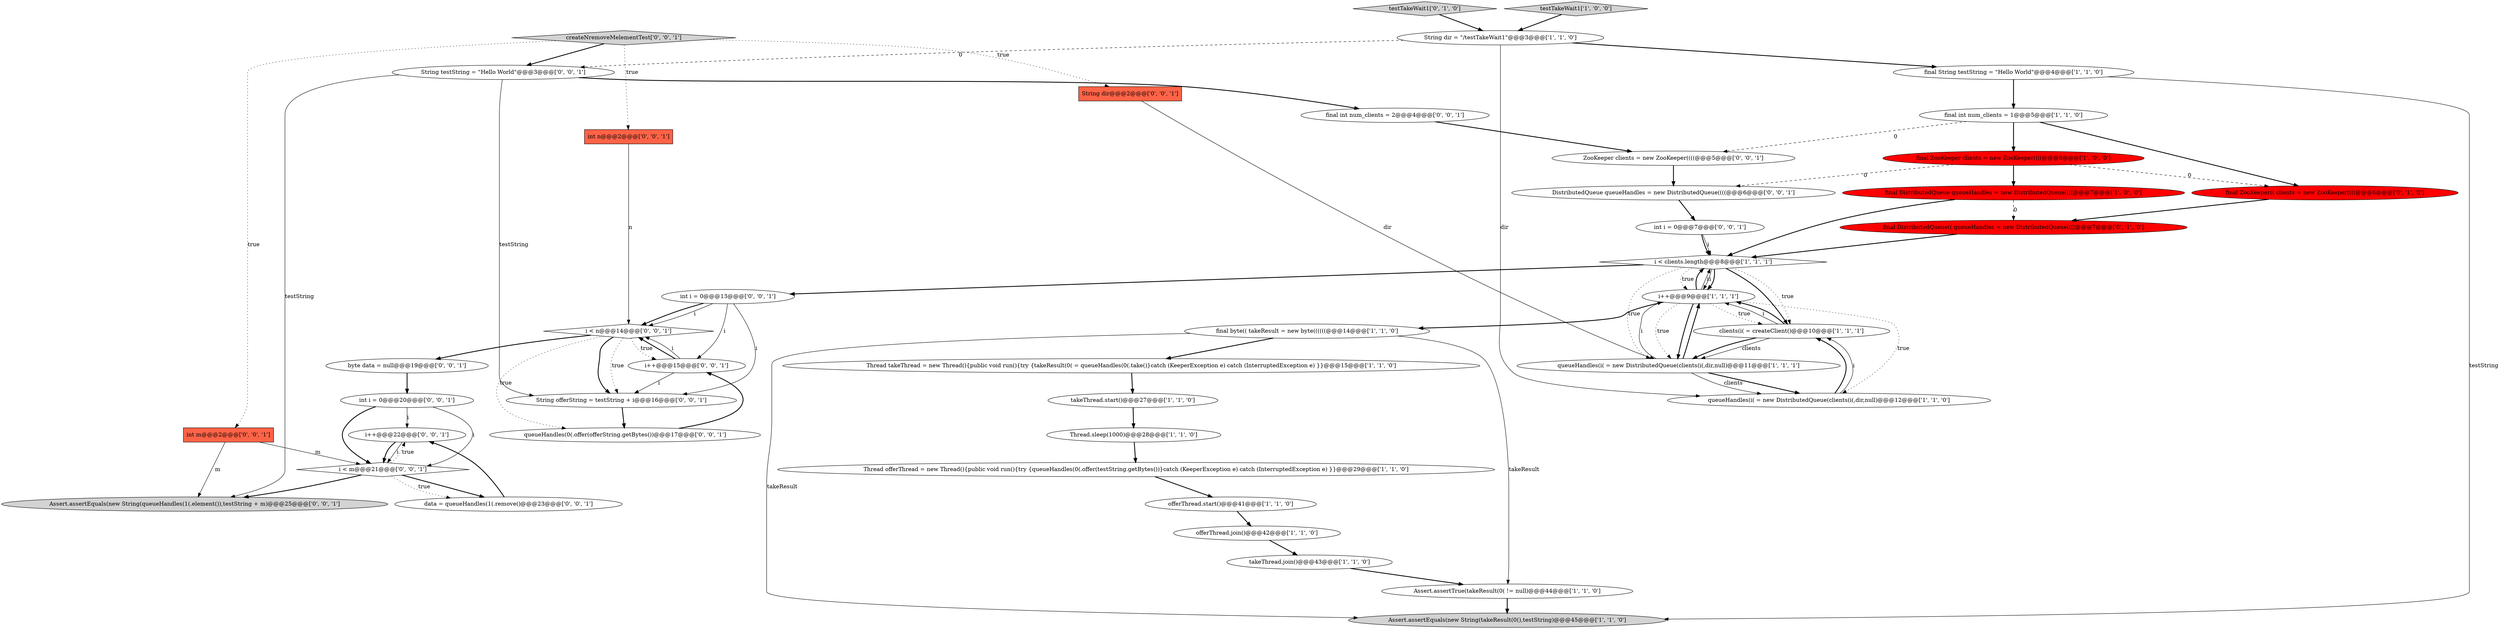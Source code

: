 digraph {
9 [style = filled, label = "String dir = \"/testTakeWait1\"@@@3@@@['1', '1', '0']", fillcolor = white, shape = ellipse image = "AAA0AAABBB1BBB"];
0 [style = filled, label = "takeThread.join()@@@43@@@['1', '1', '0']", fillcolor = white, shape = ellipse image = "AAA0AAABBB1BBB"];
31 [style = filled, label = "i < n@@@14@@@['0', '0', '1']", fillcolor = white, shape = diamond image = "AAA0AAABBB3BBB"];
11 [style = filled, label = "final String testString = \"Hello World\"@@@4@@@['1', '1', '0']", fillcolor = white, shape = ellipse image = "AAA0AAABBB1BBB"];
16 [style = filled, label = "Assert.assertTrue(takeResult(0( != null)@@@44@@@['1', '1', '0']", fillcolor = white, shape = ellipse image = "AAA0AAABBB1BBB"];
2 [style = filled, label = "i++@@@9@@@['1', '1', '1']", fillcolor = white, shape = ellipse image = "AAA0AAABBB1BBB"];
37 [style = filled, label = "i++@@@15@@@['0', '0', '1']", fillcolor = white, shape = ellipse image = "AAA0AAABBB3BBB"];
40 [style = filled, label = "queueHandles(0(.offer(offerString.getBytes())@@@17@@@['0', '0', '1']", fillcolor = white, shape = ellipse image = "AAA0AAABBB3BBB"];
22 [style = filled, label = "testTakeWait1['0', '1', '0']", fillcolor = lightgray, shape = diamond image = "AAA0AAABBB2BBB"];
25 [style = filled, label = "i++@@@22@@@['0', '0', '1']", fillcolor = white, shape = ellipse image = "AAA0AAABBB3BBB"];
27 [style = filled, label = "final int num_clients = 2@@@4@@@['0', '0', '1']", fillcolor = white, shape = ellipse image = "AAA0AAABBB3BBB"];
26 [style = filled, label = "createNremoveMelementTest['0', '0', '1']", fillcolor = lightgray, shape = diamond image = "AAA0AAABBB3BBB"];
34 [style = filled, label = "byte data = null@@@19@@@['0', '0', '1']", fillcolor = white, shape = ellipse image = "AAA0AAABBB3BBB"];
38 [style = filled, label = "int i = 0@@@20@@@['0', '0', '1']", fillcolor = white, shape = ellipse image = "AAA0AAABBB3BBB"];
29 [style = filled, label = "String offerString = testString + i@@@16@@@['0', '0', '1']", fillcolor = white, shape = ellipse image = "AAA0AAABBB3BBB"];
43 [style = filled, label = "int i = 0@@@13@@@['0', '0', '1']", fillcolor = white, shape = ellipse image = "AAA0AAABBB3BBB"];
8 [style = filled, label = "Thread takeThread = new Thread(){public void run(){try {takeResult(0( = queueHandles(0(.take()}catch (KeeperException e) catch (InterruptedException e) }}@@@15@@@['1', '1', '0']", fillcolor = white, shape = ellipse image = "AAA0AAABBB1BBB"];
13 [style = filled, label = "Thread.sleep(1000)@@@28@@@['1', '1', '0']", fillcolor = white, shape = ellipse image = "AAA0AAABBB1BBB"];
15 [style = filled, label = "final byte(( takeResult = new byte((((((@@@14@@@['1', '1', '0']", fillcolor = white, shape = ellipse image = "AAA0AAABBB1BBB"];
36 [style = filled, label = "String dir@@@2@@@['0', '0', '1']", fillcolor = tomato, shape = box image = "AAA0AAABBB3BBB"];
3 [style = filled, label = "clients(i( = createClient()@@@10@@@['1', '1', '1']", fillcolor = white, shape = ellipse image = "AAA0AAABBB1BBB"];
21 [style = filled, label = "final DistributedQueue(( queueHandles = new DistributedQueue((((@@@7@@@['0', '1', '0']", fillcolor = red, shape = ellipse image = "AAA1AAABBB2BBB"];
41 [style = filled, label = "i < m@@@21@@@['0', '0', '1']", fillcolor = white, shape = diamond image = "AAA0AAABBB3BBB"];
35 [style = filled, label = "data = queueHandles(1(.remove()@@@23@@@['0', '0', '1']", fillcolor = white, shape = ellipse image = "AAA0AAABBB3BBB"];
12 [style = filled, label = "final int num_clients = 1@@@5@@@['1', '1', '0']", fillcolor = white, shape = ellipse image = "AAA0AAABBB1BBB"];
10 [style = filled, label = "offerThread.join()@@@42@@@['1', '1', '0']", fillcolor = white, shape = ellipse image = "AAA0AAABBB1BBB"];
6 [style = filled, label = "offerThread.start()@@@41@@@['1', '1', '0']", fillcolor = white, shape = ellipse image = "AAA0AAABBB1BBB"];
23 [style = filled, label = "final ZooKeeper(( clients = new ZooKeeper((((@@@6@@@['0', '1', '0']", fillcolor = red, shape = ellipse image = "AAA1AAABBB2BBB"];
18 [style = filled, label = "Assert.assertEquals(new String(takeResult(0(),testString)@@@45@@@['1', '1', '0']", fillcolor = lightgray, shape = ellipse image = "AAA0AAABBB1BBB"];
4 [style = filled, label = "takeThread.start()@@@27@@@['1', '1', '0']", fillcolor = white, shape = ellipse image = "AAA0AAABBB1BBB"];
39 [style = filled, label = "Assert.assertEquals(new String(queueHandles(1(.element()),testString + m)@@@25@@@['0', '0', '1']", fillcolor = lightgray, shape = ellipse image = "AAA0AAABBB3BBB"];
1 [style = filled, label = "final ZooKeeper clients = new ZooKeeper((((@@@6@@@['1', '0', '0']", fillcolor = red, shape = ellipse image = "AAA1AAABBB1BBB"];
19 [style = filled, label = "testTakeWait1['1', '0', '0']", fillcolor = lightgray, shape = diamond image = "AAA0AAABBB1BBB"];
5 [style = filled, label = "Thread offerThread = new Thread(){public void run(){try {queueHandles(0(.offer(testString.getBytes())}catch (KeeperException e) catch (InterruptedException e) }}@@@29@@@['1', '1', '0']", fillcolor = white, shape = ellipse image = "AAA0AAABBB1BBB"];
20 [style = filled, label = "i < clients.length@@@8@@@['1', '1', '1']", fillcolor = white, shape = diamond image = "AAA0AAABBB1BBB"];
7 [style = filled, label = "queueHandles(i( = new DistributedQueue(clients(i(,dir,null)@@@11@@@['1', '1', '1']", fillcolor = white, shape = ellipse image = "AAA0AAABBB1BBB"];
33 [style = filled, label = "ZooKeeper clients = new ZooKeeper((((@@@5@@@['0', '0', '1']", fillcolor = white, shape = ellipse image = "AAA0AAABBB3BBB"];
14 [style = filled, label = "queueHandles(i( = new DistributedQueue(clients(i(,dir,null)@@@12@@@['1', '1', '0']", fillcolor = white, shape = ellipse image = "AAA0AAABBB1BBB"];
17 [style = filled, label = "final DistributedQueue queueHandles = new DistributedQueue((((@@@7@@@['1', '0', '0']", fillcolor = red, shape = ellipse image = "AAA1AAABBB1BBB"];
24 [style = filled, label = "int i = 0@@@7@@@['0', '0', '1']", fillcolor = white, shape = ellipse image = "AAA0AAABBB3BBB"];
28 [style = filled, label = "DistributedQueue queueHandles = new DistributedQueue((((@@@6@@@['0', '0', '1']", fillcolor = white, shape = ellipse image = "AAA0AAABBB3BBB"];
30 [style = filled, label = "String testString = \"Hello World\"@@@3@@@['0', '0', '1']", fillcolor = white, shape = ellipse image = "AAA0AAABBB3BBB"];
32 [style = filled, label = "int m@@@2@@@['0', '0', '1']", fillcolor = tomato, shape = box image = "AAA0AAABBB3BBB"];
42 [style = filled, label = "int n@@@2@@@['0', '0', '1']", fillcolor = tomato, shape = box image = "AAA0AAABBB3BBB"];
14->3 [style = bold, label=""];
9->11 [style = bold, label=""];
15->16 [style = solid, label="takeResult"];
24->20 [style = solid, label="i"];
38->25 [style = solid, label="i"];
38->41 [style = bold, label=""];
7->14 [style = bold, label=""];
20->2 [style = solid, label="i"];
19->9 [style = bold, label=""];
37->31 [style = bold, label=""];
2->15 [style = bold, label=""];
20->43 [style = bold, label=""];
27->33 [style = bold, label=""];
8->4 [style = bold, label=""];
26->36 [style = dotted, label="true"];
9->30 [style = dashed, label="0"];
40->37 [style = bold, label=""];
17->20 [style = bold, label=""];
36->7 [style = solid, label="dir"];
2->3 [style = dotted, label="true"];
42->31 [style = solid, label="n"];
3->2 [style = solid, label="i"];
43->37 [style = solid, label="i"];
2->20 [style = bold, label=""];
31->40 [style = dotted, label="true"];
33->28 [style = bold, label=""];
22->9 [style = bold, label=""];
30->27 [style = bold, label=""];
3->7 [style = solid, label="clients"];
32->39 [style = solid, label="m"];
31->29 [style = bold, label=""];
38->41 [style = solid, label="i"];
11->12 [style = bold, label=""];
20->3 [style = bold, label=""];
12->1 [style = bold, label=""];
1->17 [style = bold, label=""];
24->20 [style = bold, label=""];
32->41 [style = solid, label="m"];
5->6 [style = bold, label=""];
3->2 [style = bold, label=""];
3->7 [style = bold, label=""];
26->32 [style = dotted, label="true"];
7->2 [style = bold, label=""];
10->0 [style = bold, label=""];
13->5 [style = bold, label=""];
28->24 [style = bold, label=""];
20->3 [style = dotted, label="true"];
29->40 [style = bold, label=""];
7->14 [style = solid, label="clients"];
34->38 [style = bold, label=""];
31->29 [style = dotted, label="true"];
43->31 [style = solid, label="i"];
0->16 [style = bold, label=""];
16->18 [style = bold, label=""];
12->33 [style = dashed, label="0"];
26->42 [style = dotted, label="true"];
7->2 [style = solid, label="i"];
41->35 [style = dotted, label="true"];
25->41 [style = bold, label=""];
41->25 [style = dotted, label="true"];
4->13 [style = bold, label=""];
37->29 [style = solid, label="i"];
20->7 [style = dotted, label="true"];
1->28 [style = dashed, label="0"];
14->3 [style = solid, label="i"];
31->34 [style = bold, label=""];
2->20 [style = solid, label="i"];
35->25 [style = bold, label=""];
15->18 [style = solid, label="takeResult"];
9->14 [style = solid, label="dir"];
6->10 [style = bold, label=""];
37->31 [style = solid, label="i"];
2->14 [style = dotted, label="true"];
1->23 [style = dashed, label="0"];
15->8 [style = bold, label=""];
30->39 [style = solid, label="testString"];
43->31 [style = bold, label=""];
41->35 [style = bold, label=""];
11->18 [style = solid, label="testString"];
31->37 [style = dotted, label="true"];
25->41 [style = solid, label="i"];
30->29 [style = solid, label="testString"];
17->21 [style = dashed, label="0"];
26->30 [style = bold, label=""];
20->2 [style = bold, label=""];
21->20 [style = bold, label=""];
23->21 [style = bold, label=""];
2->7 [style = dotted, label="true"];
20->2 [style = dotted, label="true"];
12->23 [style = bold, label=""];
2->7 [style = bold, label=""];
41->39 [style = bold, label=""];
43->29 [style = solid, label="i"];
}
